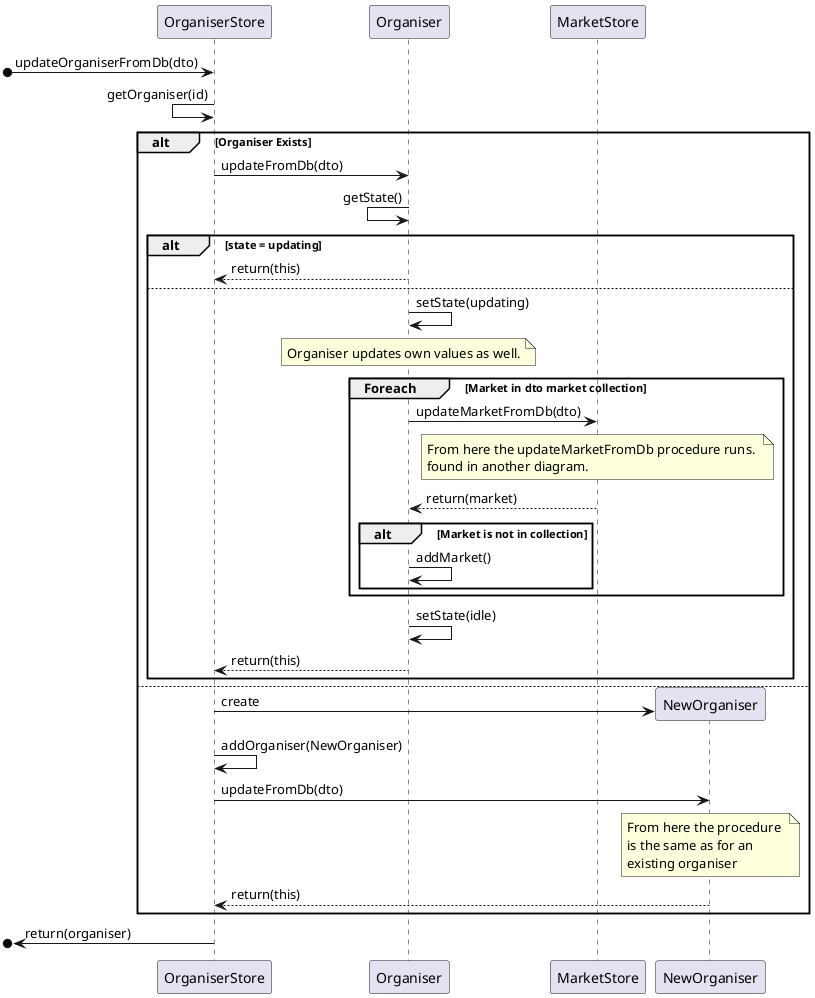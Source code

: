 @startuml
Participant OrganiserStore
Participant Organiser
Participant MarketStore

[o-> OrganiserStore : updateOrganiserFromDb(dto)
OrganiserStore <- OrganiserStore : getOrganiser(id)

alt Organiser Exists
  OrganiserStore -> Organiser : updateFromDb(dto)
  Organiser <- Organiser : getState()

  alt state = updating
    Organiser --> OrganiserStore : return(this)
  else
    Organiser -> Organiser : setState(updating)
    note over Organiser
      Organiser updates own values as well.
    end note
    group Foreach [Market in dto market collection]
      Organiser -> MarketStore : updateMarketFromDb(dto)
      note over MarketStore
        From here the updateMarketFromDb procedure runs. 
        found in another diagram.
      end note
      MarketStore --> Organiser : return(market)
      alt Market is not in collection
      Organiser -> Organiser : addMarket()
      end
    end
    Organiser -> Organiser : setState(idle)
    Organiser --> OrganiserStore : return(this)
  end
else
  OrganiserStore -> NewOrganiser ** : create
  OrganiserStore -> OrganiserStore : addOrganiser(NewOrganiser)
  OrganiserStore -> NewOrganiser : updateFromDb(dto)
  note over NewOrganiser
    From here the procedure 
    is the same as for an 
    existing organiser
  end note
  NewOrganiser --> OrganiserStore : return(this)
end



[o<- OrganiserStore : return(organiser)

@enduml